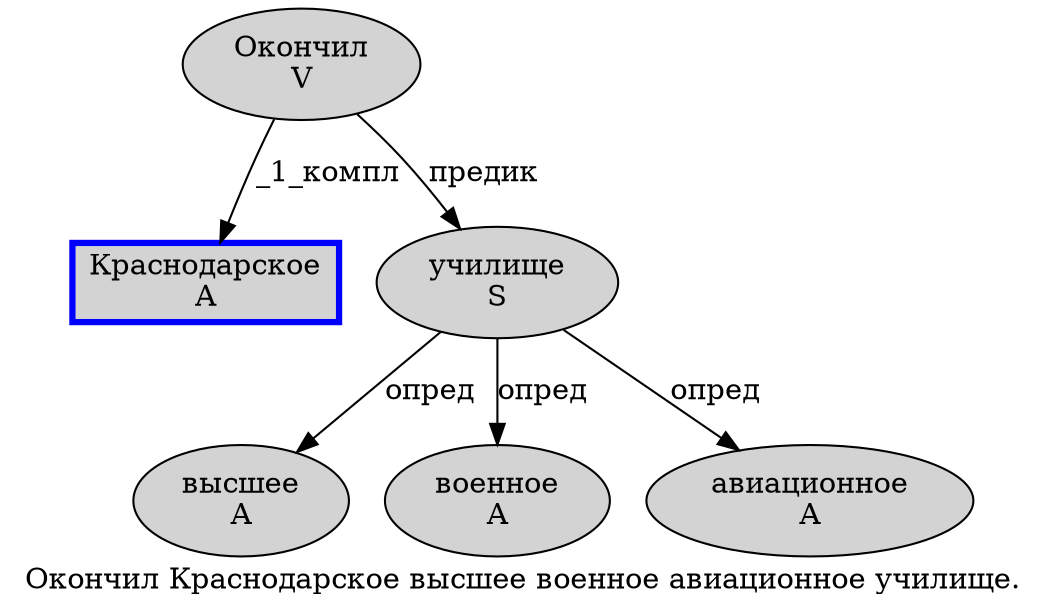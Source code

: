 digraph SENTENCE_69 {
	graph [label="Окончил Краснодарское высшее военное авиационное училище."]
	node [style=filled]
		0 [label="Окончил
V" color="" fillcolor=lightgray penwidth=1 shape=ellipse]
		1 [label="Краснодарское
A" color=blue fillcolor=lightgray penwidth=3 shape=box]
		2 [label="высшее
A" color="" fillcolor=lightgray penwidth=1 shape=ellipse]
		3 [label="военное
A" color="" fillcolor=lightgray penwidth=1 shape=ellipse]
		4 [label="авиационное
A" color="" fillcolor=lightgray penwidth=1 shape=ellipse]
		5 [label="училище
S" color="" fillcolor=lightgray penwidth=1 shape=ellipse]
			0 -> 1 [label="_1_компл"]
			0 -> 5 [label="предик"]
			5 -> 2 [label="опред"]
			5 -> 3 [label="опред"]
			5 -> 4 [label="опред"]
}